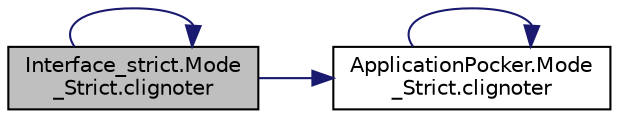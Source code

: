 digraph "Interface_strict.Mode_Strict.clignoter"
{
  edge [fontname="Helvetica",fontsize="10",labelfontname="Helvetica",labelfontsize="10"];
  node [fontname="Helvetica",fontsize="10",shape=record];
  rankdir="LR";
  Node62 [label="Interface_strict.Mode\l_Strict.clignoter",height=0.2,width=0.4,color="black", fillcolor="grey75", style="filled", fontcolor="black"];
  Node62 -> Node63 [color="midnightblue",fontsize="10",style="solid",fontname="Helvetica"];
  Node63 [label="ApplicationPocker.Mode\l_Strict.clignoter",height=0.2,width=0.4,color="black", fillcolor="white", style="filled",URL="$class_application_pocker_1_1_mode___strict.html#a843a41abde8f3149546359546840d74a"];
  Node63 -> Node63 [color="midnightblue",fontsize="10",style="solid",fontname="Helvetica"];
  Node62 -> Node62 [color="midnightblue",fontsize="10",style="solid",fontname="Helvetica"];
}
